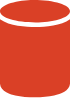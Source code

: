 <mxfile version="14.6.13" type="device"><diagram id="IC08abQIHnGVE4bnJfyD" name="Seite-1"><mxGraphModel dx="1086" dy="2135" grid="1" gridSize="10" guides="1" tooltips="1" connect="1" arrows="1" fold="1" page="1" pageScale="1" pageWidth="827" pageHeight="1169" math="0" shadow="0"><root><mxCell id="0"/><mxCell id="1" parent="0"/><mxCell id="8XuGjWu-BdAb_X2hUuEE-1" value="" style="shadow=0;dashed=0;html=1;strokeColor=none;labelPosition=center;verticalLabelPosition=bottom;verticalAlign=top;outlineConnect=0;align=center;shape=mxgraph.office.databases.database;fillColor=#DA4026;" vertex="1" parent="1"><mxGeometry x="40" y="-1120" width="35" height="49" as="geometry"/></mxCell></root></mxGraphModel></diagram></mxfile>